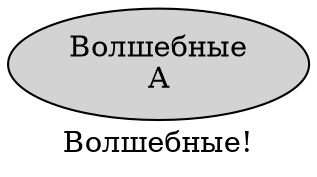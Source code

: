 digraph SENTENCE_769 {
	graph [label="Волшебные!"]
	node [style=filled]
		0 [label="Волшебные
A" color="" fillcolor=lightgray penwidth=1 shape=ellipse]
}